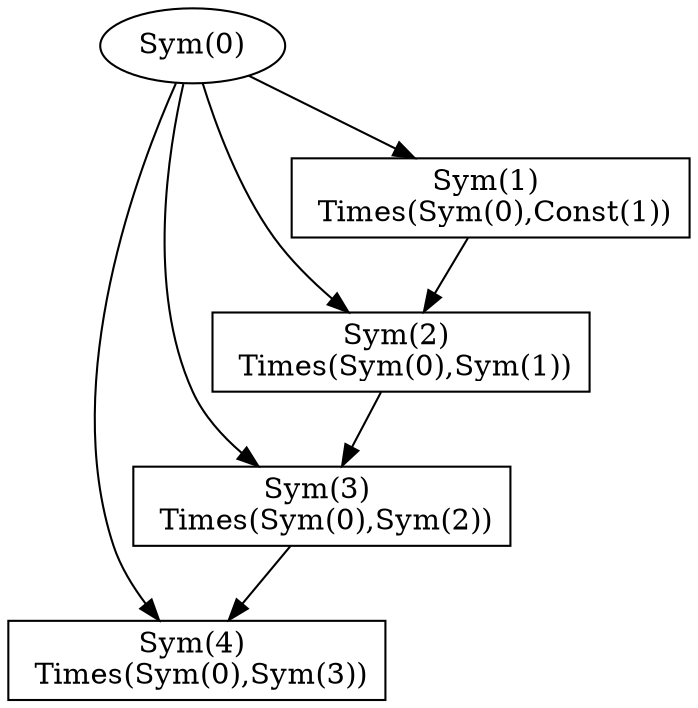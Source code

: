 digraph G {
"Sym(4)" [
label="Sym(4) \n Times(Sym(0),Sym(3))"
shape=box
]
"Sym(0)" -> "Sym(4)"
"Sym(3)" -> "Sym(4)"
"Sym(3)" [
label="Sym(3) \n Times(Sym(0),Sym(2))"
shape=box
]
"Sym(0)" -> "Sym(3)"
"Sym(2)" -> "Sym(3)"
"Sym(2)" [
label="Sym(2) \n Times(Sym(0),Sym(1))"
shape=box
]
"Sym(0)" -> "Sym(2)"
"Sym(1)" -> "Sym(2)"
"Sym(1)" [
label="Sym(1) \n Times(Sym(0),Const(1))"
shape=box
]
"Sym(0)" -> "Sym(1)"
}
